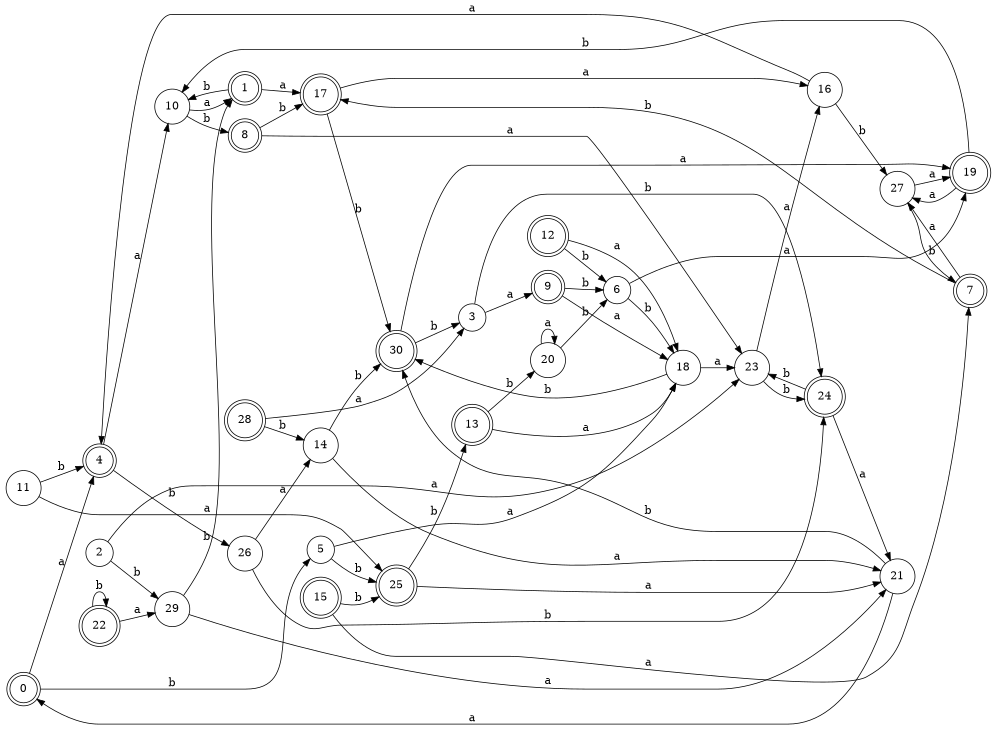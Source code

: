 digraph n25_7 {
__start0 [label="" shape="none"];

rankdir=LR;
size="8,5";

s0 [style="rounded,filled", color="black", fillcolor="white" shape="doublecircle", label="0"];
s1 [style="rounded,filled", color="black", fillcolor="white" shape="doublecircle", label="1"];
s2 [style="filled", color="black", fillcolor="white" shape="circle", label="2"];
s3 [style="filled", color="black", fillcolor="white" shape="circle", label="3"];
s4 [style="rounded,filled", color="black", fillcolor="white" shape="doublecircle", label="4"];
s5 [style="filled", color="black", fillcolor="white" shape="circle", label="5"];
s6 [style="filled", color="black", fillcolor="white" shape="circle", label="6"];
s7 [style="rounded,filled", color="black", fillcolor="white" shape="doublecircle", label="7"];
s8 [style="rounded,filled", color="black", fillcolor="white" shape="doublecircle", label="8"];
s9 [style="rounded,filled", color="black", fillcolor="white" shape="doublecircle", label="9"];
s10 [style="filled", color="black", fillcolor="white" shape="circle", label="10"];
s11 [style="filled", color="black", fillcolor="white" shape="circle", label="11"];
s12 [style="rounded,filled", color="black", fillcolor="white" shape="doublecircle", label="12"];
s13 [style="rounded,filled", color="black", fillcolor="white" shape="doublecircle", label="13"];
s14 [style="filled", color="black", fillcolor="white" shape="circle", label="14"];
s15 [style="rounded,filled", color="black", fillcolor="white" shape="doublecircle", label="15"];
s16 [style="filled", color="black", fillcolor="white" shape="circle", label="16"];
s17 [style="rounded,filled", color="black", fillcolor="white" shape="doublecircle", label="17"];
s18 [style="filled", color="black", fillcolor="white" shape="circle", label="18"];
s19 [style="rounded,filled", color="black", fillcolor="white" shape="doublecircle", label="19"];
s20 [style="filled", color="black", fillcolor="white" shape="circle", label="20"];
s21 [style="filled", color="black", fillcolor="white" shape="circle", label="21"];
s22 [style="rounded,filled", color="black", fillcolor="white" shape="doublecircle", label="22"];
s23 [style="filled", color="black", fillcolor="white" shape="circle", label="23"];
s24 [style="rounded,filled", color="black", fillcolor="white" shape="doublecircle", label="24"];
s25 [style="rounded,filled", color="black", fillcolor="white" shape="doublecircle", label="25"];
s26 [style="filled", color="black", fillcolor="white" shape="circle", label="26"];
s27 [style="filled", color="black", fillcolor="white" shape="circle", label="27"];
s28 [style="rounded,filled", color="black", fillcolor="white" shape="doublecircle", label="28"];
s29 [style="filled", color="black", fillcolor="white" shape="circle", label="29"];
s30 [style="rounded,filled", color="black", fillcolor="white" shape="doublecircle", label="30"];
s0 -> s4 [label="a"];
s0 -> s5 [label="b"];
s1 -> s17 [label="a"];
s1 -> s10 [label="b"];
s2 -> s23 [label="a"];
s2 -> s29 [label="b"];
s3 -> s9 [label="a"];
s3 -> s24 [label="b"];
s4 -> s10 [label="a"];
s4 -> s26 [label="b"];
s5 -> s18 [label="a"];
s5 -> s25 [label="b"];
s6 -> s19 [label="a"];
s6 -> s18 [label="b"];
s7 -> s27 [label="a"];
s7 -> s17 [label="b"];
s8 -> s23 [label="a"];
s8 -> s17 [label="b"];
s9 -> s18 [label="a"];
s9 -> s6 [label="b"];
s10 -> s1 [label="a"];
s10 -> s8 [label="b"];
s11 -> s25 [label="a"];
s11 -> s4 [label="b"];
s12 -> s18 [label="a"];
s12 -> s6 [label="b"];
s13 -> s18 [label="a"];
s13 -> s20 [label="b"];
s14 -> s21 [label="a"];
s14 -> s30 [label="b"];
s15 -> s7 [label="a"];
s15 -> s25 [label="b"];
s16 -> s4 [label="a"];
s16 -> s27 [label="b"];
s17 -> s16 [label="a"];
s17 -> s30 [label="b"];
s18 -> s23 [label="a"];
s18 -> s30 [label="b"];
s19 -> s27 [label="a"];
s19 -> s10 [label="b"];
s20 -> s20 [label="a"];
s20 -> s6 [label="b"];
s21 -> s0 [label="a"];
s21 -> s30 [label="b"];
s22 -> s29 [label="a"];
s22 -> s22 [label="b"];
s23 -> s16 [label="a"];
s23 -> s24 [label="b"];
s24 -> s21 [label="a"];
s24 -> s23 [label="b"];
s25 -> s21 [label="a"];
s25 -> s13 [label="b"];
s26 -> s14 [label="a"];
s26 -> s24 [label="b"];
s27 -> s19 [label="a"];
s27 -> s7 [label="b"];
s28 -> s3 [label="a"];
s28 -> s14 [label="b"];
s29 -> s21 [label="a"];
s29 -> s1 [label="b"];
s30 -> s19 [label="a"];
s30 -> s3 [label="b"];

}